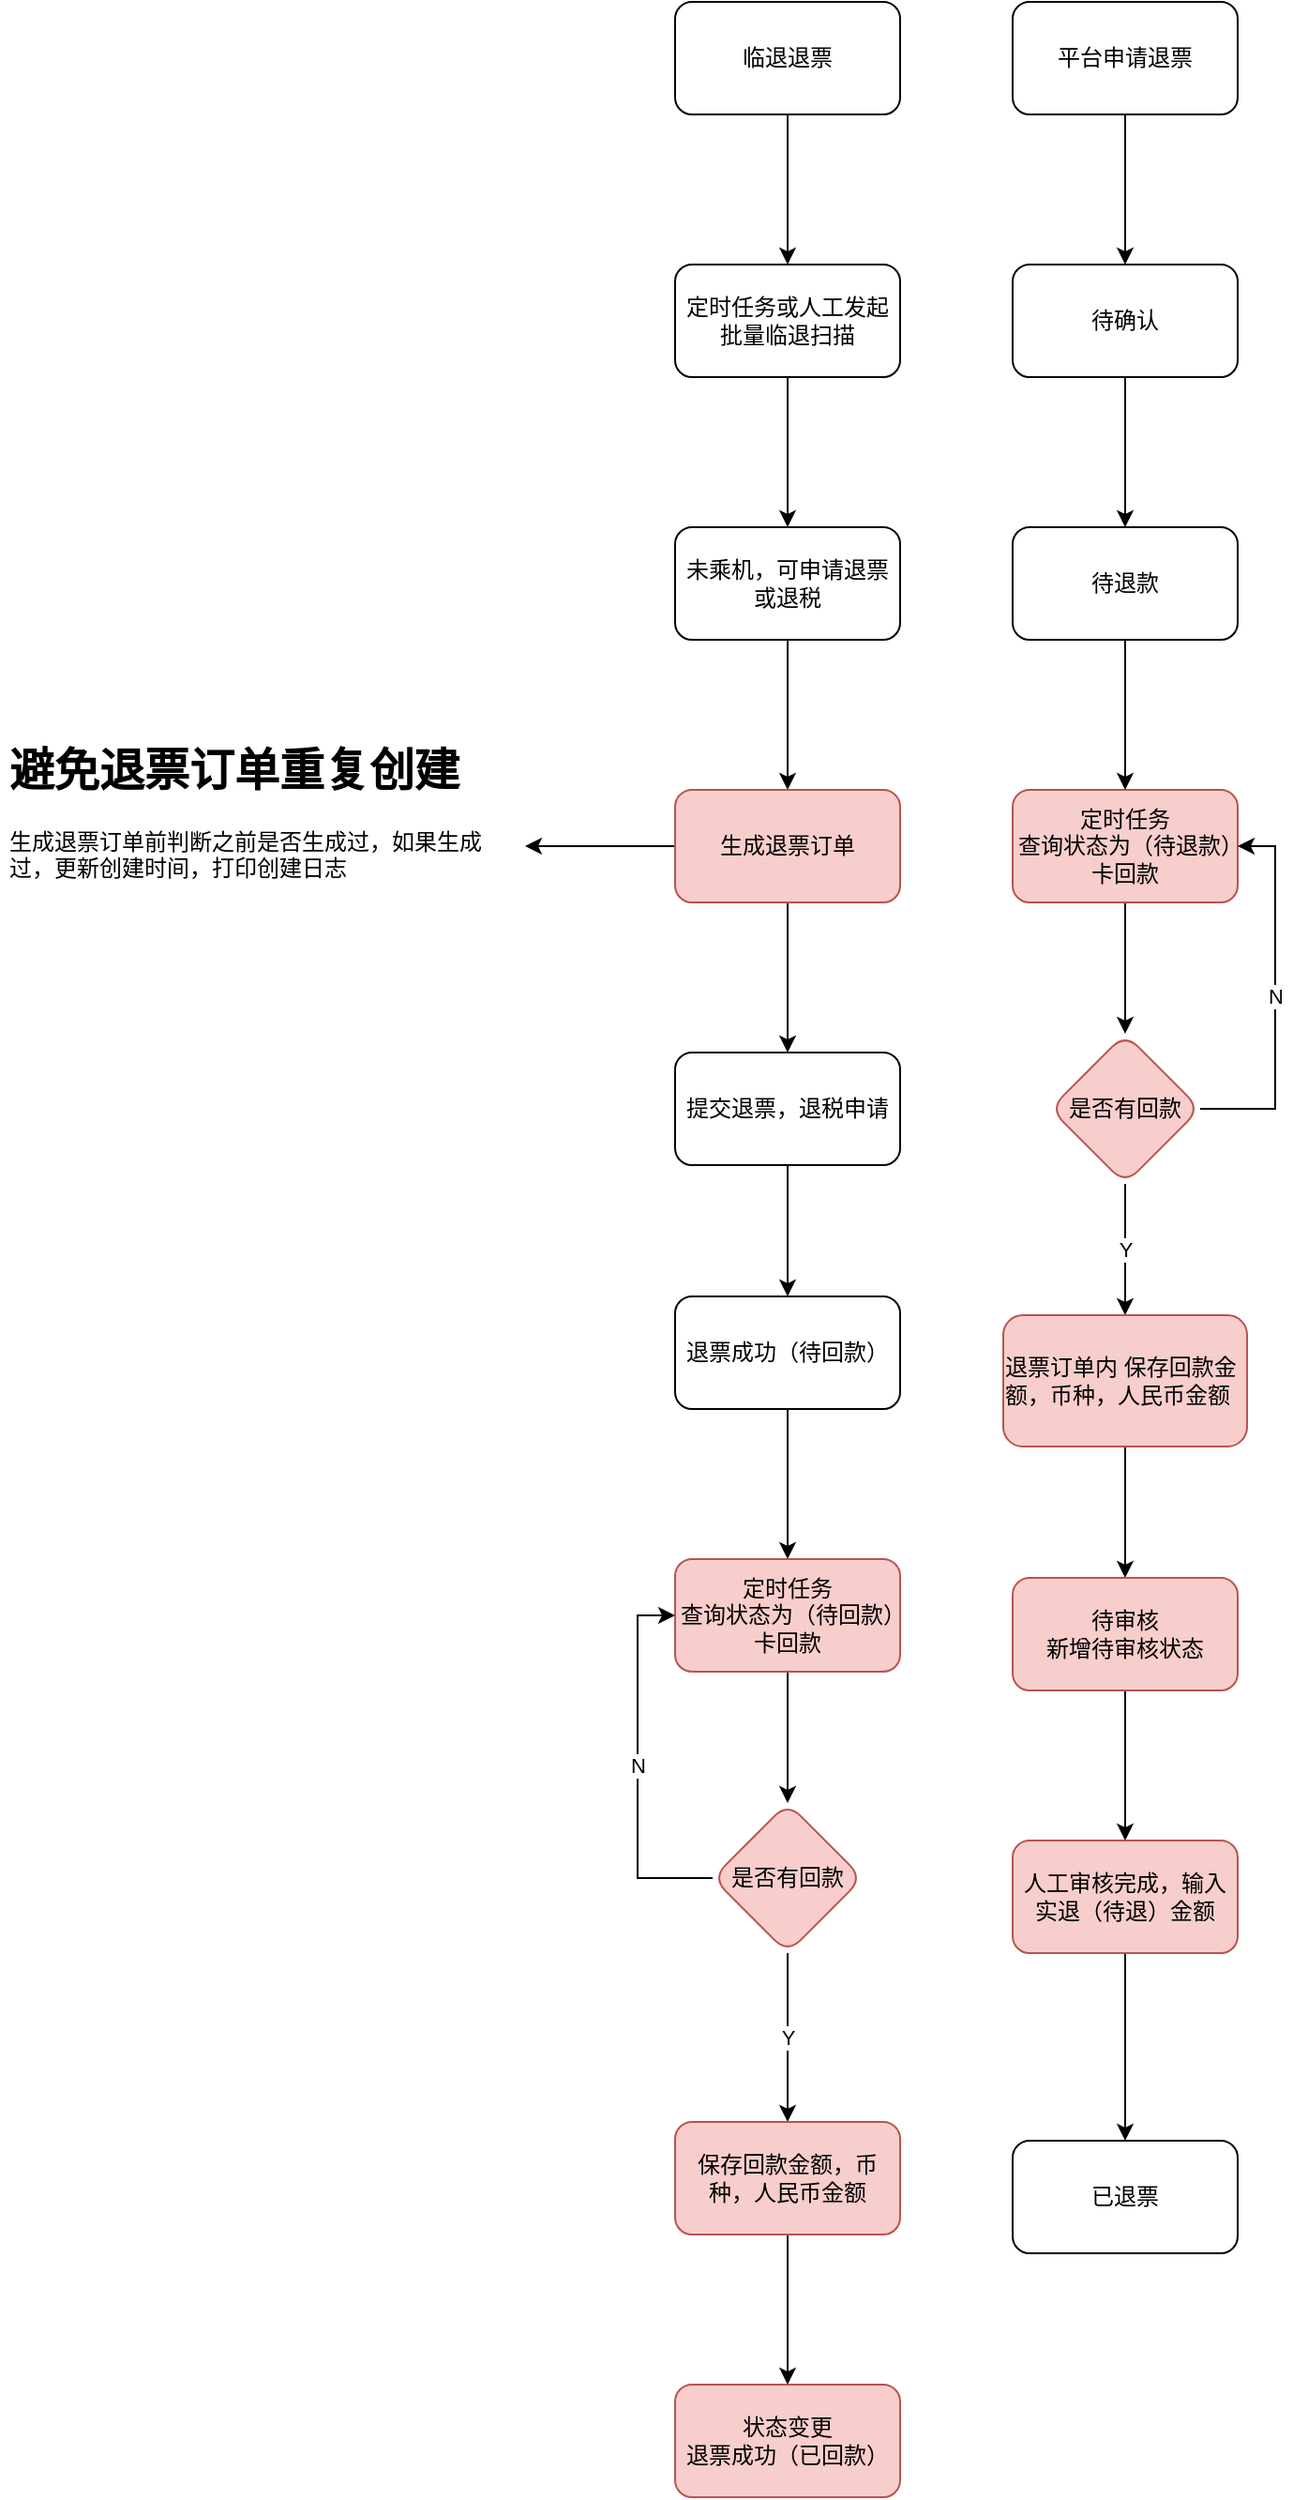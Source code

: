 <mxfile version="21.5.0" type="github">
  <diagram name="第 1 页" id="dHcALth01DkkjJGRk7Ej">
    <mxGraphModel dx="2634" dy="784" grid="1" gridSize="10" guides="1" tooltips="1" connect="1" arrows="1" fold="1" page="1" pageScale="1" pageWidth="827" pageHeight="1169" math="0" shadow="0">
      <root>
        <mxCell id="0" />
        <mxCell id="1" parent="0" />
        <mxCell id="35nItk08cFKQwLFbfQl--4" value="" style="edgeStyle=orthogonalEdgeStyle;rounded=0;orthogonalLoop=1;jettySize=auto;html=1;" edge="1" parent="1" source="35nItk08cFKQwLFbfQl--1" target="35nItk08cFKQwLFbfQl--3">
          <mxGeometry relative="1" as="geometry" />
        </mxCell>
        <mxCell id="35nItk08cFKQwLFbfQl--1" value="临退退票" style="rounded=1;whiteSpace=wrap;html=1;" vertex="1" parent="1">
          <mxGeometry x="300" y="50" width="120" height="60" as="geometry" />
        </mxCell>
        <mxCell id="35nItk08cFKQwLFbfQl--12" value="" style="edgeStyle=orthogonalEdgeStyle;rounded=0;orthogonalLoop=1;jettySize=auto;html=1;" edge="1" parent="1" source="35nItk08cFKQwLFbfQl--2" target="35nItk08cFKQwLFbfQl--11">
          <mxGeometry relative="1" as="geometry" />
        </mxCell>
        <mxCell id="35nItk08cFKQwLFbfQl--2" value="平台申请退票" style="rounded=1;whiteSpace=wrap;html=1;" vertex="1" parent="1">
          <mxGeometry x="480" y="50" width="120" height="60" as="geometry" />
        </mxCell>
        <mxCell id="35nItk08cFKQwLFbfQl--6" value="" style="edgeStyle=orthogonalEdgeStyle;rounded=0;orthogonalLoop=1;jettySize=auto;html=1;" edge="1" parent="1" source="35nItk08cFKQwLFbfQl--3" target="35nItk08cFKQwLFbfQl--5">
          <mxGeometry relative="1" as="geometry" />
        </mxCell>
        <mxCell id="35nItk08cFKQwLFbfQl--3" value="定时任务或人工发起批量临退扫描" style="rounded=1;whiteSpace=wrap;html=1;" vertex="1" parent="1">
          <mxGeometry x="300" y="190" width="120" height="60" as="geometry" />
        </mxCell>
        <mxCell id="35nItk08cFKQwLFbfQl--50" value="" style="edgeStyle=orthogonalEdgeStyle;rounded=0;orthogonalLoop=1;jettySize=auto;html=1;" edge="1" parent="1" source="35nItk08cFKQwLFbfQl--5" target="35nItk08cFKQwLFbfQl--49">
          <mxGeometry relative="1" as="geometry" />
        </mxCell>
        <mxCell id="35nItk08cFKQwLFbfQl--5" value="未乘机，可申请退票或退税" style="whiteSpace=wrap;html=1;rounded=1;" vertex="1" parent="1">
          <mxGeometry x="300" y="330" width="120" height="60" as="geometry" />
        </mxCell>
        <mxCell id="35nItk08cFKQwLFbfQl--10" value="" style="edgeStyle=orthogonalEdgeStyle;rounded=0;orthogonalLoop=1;jettySize=auto;html=1;" edge="1" parent="1" source="35nItk08cFKQwLFbfQl--7" target="35nItk08cFKQwLFbfQl--9">
          <mxGeometry relative="1" as="geometry" />
        </mxCell>
        <mxCell id="35nItk08cFKQwLFbfQl--7" value="提交退票，退税申请" style="whiteSpace=wrap;html=1;rounded=1;" vertex="1" parent="1">
          <mxGeometry x="300" y="610" width="120" height="60" as="geometry" />
        </mxCell>
        <mxCell id="35nItk08cFKQwLFbfQl--25" value="" style="edgeStyle=orthogonalEdgeStyle;rounded=0;orthogonalLoop=1;jettySize=auto;html=1;" edge="1" parent="1" source="35nItk08cFKQwLFbfQl--9" target="35nItk08cFKQwLFbfQl--24">
          <mxGeometry relative="1" as="geometry" />
        </mxCell>
        <mxCell id="35nItk08cFKQwLFbfQl--9" value="退票成功（待回款）" style="whiteSpace=wrap;html=1;rounded=1;" vertex="1" parent="1">
          <mxGeometry x="300" y="740" width="120" height="60" as="geometry" />
        </mxCell>
        <mxCell id="35nItk08cFKQwLFbfQl--14" value="" style="edgeStyle=orthogonalEdgeStyle;rounded=0;orthogonalLoop=1;jettySize=auto;html=1;" edge="1" parent="1" source="35nItk08cFKQwLFbfQl--11" target="35nItk08cFKQwLFbfQl--13">
          <mxGeometry relative="1" as="geometry" />
        </mxCell>
        <mxCell id="35nItk08cFKQwLFbfQl--11" value="待确认" style="rounded=1;whiteSpace=wrap;html=1;" vertex="1" parent="1">
          <mxGeometry x="480" y="190" width="120" height="60" as="geometry" />
        </mxCell>
        <mxCell id="35nItk08cFKQwLFbfQl--34" value="" style="edgeStyle=orthogonalEdgeStyle;rounded=0;orthogonalLoop=1;jettySize=auto;html=1;" edge="1" parent="1" source="35nItk08cFKQwLFbfQl--13" target="35nItk08cFKQwLFbfQl--33">
          <mxGeometry relative="1" as="geometry" />
        </mxCell>
        <mxCell id="35nItk08cFKQwLFbfQl--13" value="待退款" style="whiteSpace=wrap;html=1;rounded=1;" vertex="1" parent="1">
          <mxGeometry x="480" y="330" width="120" height="60" as="geometry" />
        </mxCell>
        <mxCell id="35nItk08cFKQwLFbfQl--27" value="" style="edgeStyle=orthogonalEdgeStyle;rounded=0;orthogonalLoop=1;jettySize=auto;html=1;" edge="1" parent="1" source="35nItk08cFKQwLFbfQl--24" target="35nItk08cFKQwLFbfQl--26">
          <mxGeometry relative="1" as="geometry" />
        </mxCell>
        <mxCell id="35nItk08cFKQwLFbfQl--24" value="定时任务&lt;br&gt;查询状态为（待回款）卡回款" style="whiteSpace=wrap;html=1;rounded=1;fillColor=#f8cecc;strokeColor=#b85450;" vertex="1" parent="1">
          <mxGeometry x="300" y="880" width="120" height="60" as="geometry" />
        </mxCell>
        <mxCell id="35nItk08cFKQwLFbfQl--28" value="N" style="edgeStyle=orthogonalEdgeStyle;rounded=0;orthogonalLoop=1;jettySize=auto;html=1;exitX=0;exitY=0.5;exitDx=0;exitDy=0;entryX=0;entryY=0.5;entryDx=0;entryDy=0;" edge="1" parent="1" source="35nItk08cFKQwLFbfQl--26" target="35nItk08cFKQwLFbfQl--24">
          <mxGeometry relative="1" as="geometry" />
        </mxCell>
        <mxCell id="35nItk08cFKQwLFbfQl--30" value="Y" style="edgeStyle=orthogonalEdgeStyle;rounded=0;orthogonalLoop=1;jettySize=auto;html=1;" edge="1" parent="1" source="35nItk08cFKQwLFbfQl--26" target="35nItk08cFKQwLFbfQl--29">
          <mxGeometry relative="1" as="geometry" />
        </mxCell>
        <mxCell id="35nItk08cFKQwLFbfQl--26" value="是否有回款" style="rhombus;whiteSpace=wrap;html=1;rounded=1;fillColor=#f8cecc;strokeColor=#b85450;" vertex="1" parent="1">
          <mxGeometry x="320" y="1010" width="80" height="80" as="geometry" />
        </mxCell>
        <mxCell id="35nItk08cFKQwLFbfQl--32" value="" style="edgeStyle=orthogonalEdgeStyle;rounded=0;orthogonalLoop=1;jettySize=auto;html=1;" edge="1" parent="1" source="35nItk08cFKQwLFbfQl--29" target="35nItk08cFKQwLFbfQl--31">
          <mxGeometry relative="1" as="geometry" />
        </mxCell>
        <mxCell id="35nItk08cFKQwLFbfQl--29" value="保存回款金额，币种，人民币金额" style="whiteSpace=wrap;html=1;rounded=1;fillColor=#f8cecc;strokeColor=#b85450;" vertex="1" parent="1">
          <mxGeometry x="300" y="1180" width="120" height="60" as="geometry" />
        </mxCell>
        <mxCell id="35nItk08cFKQwLFbfQl--31" value="状态变更&lt;br&gt;退票成功（已回款）" style="whiteSpace=wrap;html=1;fillColor=#f8cecc;strokeColor=#b85450;rounded=1;" vertex="1" parent="1">
          <mxGeometry x="300" y="1320" width="120" height="60" as="geometry" />
        </mxCell>
        <mxCell id="35nItk08cFKQwLFbfQl--36" style="edgeStyle=orthogonalEdgeStyle;rounded=0;orthogonalLoop=1;jettySize=auto;html=1;" edge="1" parent="1" source="35nItk08cFKQwLFbfQl--33" target="35nItk08cFKQwLFbfQl--35">
          <mxGeometry relative="1" as="geometry" />
        </mxCell>
        <mxCell id="35nItk08cFKQwLFbfQl--33" value="定时任务&lt;br style=&quot;border-color: var(--border-color);&quot;&gt;查询状态为（待退款）卡回款" style="whiteSpace=wrap;html=1;rounded=1;fillColor=#f8cecc;strokeColor=#b85450;" vertex="1" parent="1">
          <mxGeometry x="480" y="470" width="120" height="60" as="geometry" />
        </mxCell>
        <mxCell id="35nItk08cFKQwLFbfQl--38" value="N" style="edgeStyle=orthogonalEdgeStyle;rounded=0;orthogonalLoop=1;jettySize=auto;html=1;entryX=1;entryY=0.5;entryDx=0;entryDy=0;" edge="1" parent="1" target="35nItk08cFKQwLFbfQl--33">
          <mxGeometry relative="1" as="geometry">
            <mxPoint x="580" y="640" as="sourcePoint" />
            <mxPoint x="640" y="540" as="targetPoint" />
            <Array as="points">
              <mxPoint x="620" y="640" />
              <mxPoint x="620" y="500" />
            </Array>
          </mxGeometry>
        </mxCell>
        <mxCell id="35nItk08cFKQwLFbfQl--40" value="Y" style="edgeStyle=orthogonalEdgeStyle;rounded=0;orthogonalLoop=1;jettySize=auto;html=1;" edge="1" parent="1" source="35nItk08cFKQwLFbfQl--35" target="35nItk08cFKQwLFbfQl--39">
          <mxGeometry relative="1" as="geometry" />
        </mxCell>
        <mxCell id="35nItk08cFKQwLFbfQl--35" value="是否有回款" style="rhombus;whiteSpace=wrap;html=1;rounded=1;fillColor=#f8cecc;strokeColor=#b85450;" vertex="1" parent="1">
          <mxGeometry x="500" y="600" width="80" height="80" as="geometry" />
        </mxCell>
        <mxCell id="35nItk08cFKQwLFbfQl--42" value="" style="edgeStyle=orthogonalEdgeStyle;rounded=0;orthogonalLoop=1;jettySize=auto;html=1;" edge="1" parent="1" source="35nItk08cFKQwLFbfQl--39" target="35nItk08cFKQwLFbfQl--41">
          <mxGeometry relative="1" as="geometry" />
        </mxCell>
        <mxCell id="35nItk08cFKQwLFbfQl--39" value="&lt;div style=&quot;border-color: var(--border-color); text-align: left;&quot;&gt;&lt;span style=&quot;background-color: initial;&quot;&gt;退票订单内 保存回款金额，币种，人民币金额&lt;/span&gt;&lt;br&gt;&lt;/div&gt;" style="whiteSpace=wrap;html=1;fillColor=#f8cecc;strokeColor=#b85450;rounded=1;" vertex="1" parent="1">
          <mxGeometry x="475" y="750" width="130" height="70" as="geometry" />
        </mxCell>
        <mxCell id="35nItk08cFKQwLFbfQl--44" value="" style="edgeStyle=orthogonalEdgeStyle;rounded=0;orthogonalLoop=1;jettySize=auto;html=1;" edge="1" parent="1" source="35nItk08cFKQwLFbfQl--41" target="35nItk08cFKQwLFbfQl--43">
          <mxGeometry relative="1" as="geometry" />
        </mxCell>
        <mxCell id="35nItk08cFKQwLFbfQl--41" value="待审核&lt;br style=&quot;border-color: var(--border-color);&quot;&gt;新增待审核状态" style="whiteSpace=wrap;html=1;fillColor=#f8cecc;strokeColor=#b85450;rounded=1;" vertex="1" parent="1">
          <mxGeometry x="480" y="890" width="120" height="60" as="geometry" />
        </mxCell>
        <mxCell id="35nItk08cFKQwLFbfQl--46" style="edgeStyle=orthogonalEdgeStyle;rounded=0;orthogonalLoop=1;jettySize=auto;html=1;" edge="1" parent="1" source="35nItk08cFKQwLFbfQl--43" target="35nItk08cFKQwLFbfQl--45">
          <mxGeometry relative="1" as="geometry" />
        </mxCell>
        <mxCell id="35nItk08cFKQwLFbfQl--43" value="人工审核完成，输入实退（待退）金额" style="whiteSpace=wrap;html=1;fillColor=#f8cecc;strokeColor=#b85450;rounded=1;" vertex="1" parent="1">
          <mxGeometry x="480" y="1030" width="120" height="60" as="geometry" />
        </mxCell>
        <mxCell id="35nItk08cFKQwLFbfQl--45" value="已退票" style="whiteSpace=wrap;html=1;rounded=1;" vertex="1" parent="1">
          <mxGeometry x="480" y="1190" width="120" height="60" as="geometry" />
        </mxCell>
        <mxCell id="35nItk08cFKQwLFbfQl--51" value="" style="edgeStyle=orthogonalEdgeStyle;rounded=0;orthogonalLoop=1;jettySize=auto;html=1;" edge="1" parent="1" source="35nItk08cFKQwLFbfQl--49" target="35nItk08cFKQwLFbfQl--7">
          <mxGeometry relative="1" as="geometry" />
        </mxCell>
        <mxCell id="35nItk08cFKQwLFbfQl--53" value="" style="edgeStyle=orthogonalEdgeStyle;rounded=0;orthogonalLoop=1;jettySize=auto;html=1;" edge="1" parent="1" source="35nItk08cFKQwLFbfQl--49">
          <mxGeometry relative="1" as="geometry">
            <mxPoint x="220" y="500" as="targetPoint" />
          </mxGeometry>
        </mxCell>
        <mxCell id="35nItk08cFKQwLFbfQl--49" value="生成退票订单" style="whiteSpace=wrap;html=1;rounded=1;fillColor=#f8cecc;strokeColor=#b85450;" vertex="1" parent="1">
          <mxGeometry x="300" y="470" width="120" height="60" as="geometry" />
        </mxCell>
        <mxCell id="35nItk08cFKQwLFbfQl--55" value="&lt;h1&gt;避免退票订单重复创建&lt;/h1&gt;&lt;p&gt;生成退票订单前判断之前是否生成过，如果生成过，更新创建时间，打印创建日志&lt;br&gt;&lt;/p&gt;" style="text;html=1;strokeColor=none;fillColor=none;spacing=5;spacingTop=-20;whiteSpace=wrap;overflow=hidden;rounded=0;" vertex="1" parent="1">
          <mxGeometry x="-60" y="440" width="280" height="120" as="geometry" />
        </mxCell>
      </root>
    </mxGraphModel>
  </diagram>
</mxfile>
